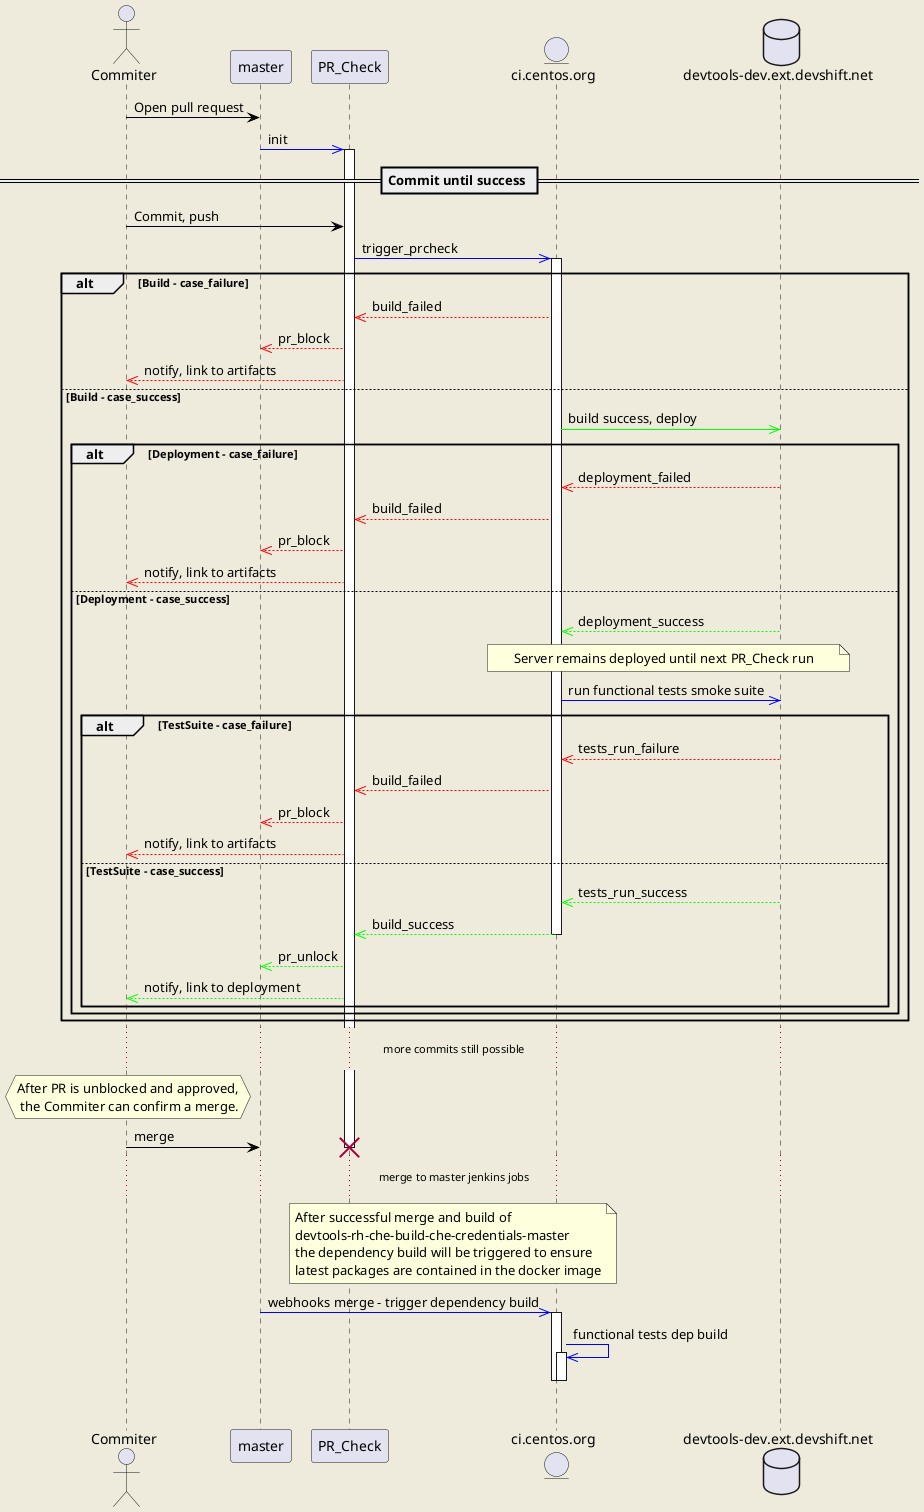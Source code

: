 @startuml
'*** init ***
skinparam backgroundColor #EEEBDC
actor Commiter
participant master
participant PR_Check
entity "ci.centos.org"
database "devtools-dev.ext.devshift.net"
'=== **** ===

Commiter -[#000]> master : Open pull request
master -[#00F]>> PR_Check : init
activate PR_Check
== Commit until success ==
Commiter -[#000]> PR_Check : Commit, push
PR_Check -[#00F]>> "ci.centos.org" : trigger_prcheck
activate "ci.centos.org"
alt Build - case_failure
        PR_Check <<-[#F00]- "ci.centos.org" : build_failed
        master <<-[#F00]- PR_Check : pr_block
        Commiter <<-[#F00]- PR_Check : notify, link to artifacts
else Build - case_success
        "ci.centos.org" -[#0F0]>> "devtools-dev.ext.devshift.net" : build success, deploy
        alt Deployment - case_failure
                "ci.centos.org" <<-[#F00]- "devtools-dev.ext.devshift.net" : deployment_failed
                PR_Check <<-[#F00]- "ci.centos.org" : build_failed
                master <<-[#F00]- PR_Check : pr_block
                Commiter <<-[#F00]- PR_Check : notify, link to artifacts
        else Deployment - case_success
                "ci.centos.org" <<-[#0F0]- "devtools-dev.ext.devshift.net" : deployment_success
                note over "ci.centos.org", "devtools-dev.ext.devshift.net" : Server remains deployed until next PR_Check run
                "ci.centos.org" -[#00F]>> "devtools-dev.ext.devshift.net" : run functional tests smoke suite
                alt TestSuite - case_failure
                        "ci.centos.org" <<-[#F00]- "devtools-dev.ext.devshift.net" : tests_run_failure
                        PR_Check <<-[#F00]- "ci.centos.org" : build_failed
                        master <<-[#F00]- PR_Check : pr_block
                        Commiter <<-[#F00]- PR_Check : notify, link to artifacts
                else TestSuite - case_success
                        "ci.centos.org" <<-[#0F0]- "devtools-dev.ext.devshift.net" : tests_run_success
                        PR_Check <<-[#0F0]- "ci.centos.org" : build_success
                        deactivate "ci.centos.org"
                        master <<-[#0F0]- PR_Check : pr_unlock
                        Commiter <<-[#0F0]- PR_Check : notify, link to deployment
                end
        end
end
... more commits still possible ...
hnote over Commiter: After PR is unblocked and approved,\n the Commiter can confirm a merge.
Commiter -[#000]> master : merge
destroy PR_Check
... merge to master jenkins jobs ...
note over PR_Check, "ci.centos.org"
  After successful merge and build of
  devtools-rh-che-build-che-credentials-master
  the dependency build will be triggered to ensure
  latest packages are contained in the docker image
end note
master -[#00F]>> "ci.centos.org" : webhooks merge - trigger dependency build
activate "ci.centos.org"
"ci.centos.org" -[#00F]>> "ci.centos.org" : functional tests dep build
activate "ci.centos.org"
|||
deactivate "ci.centos.org"
deactivate "ci.centos.org"
@enduml